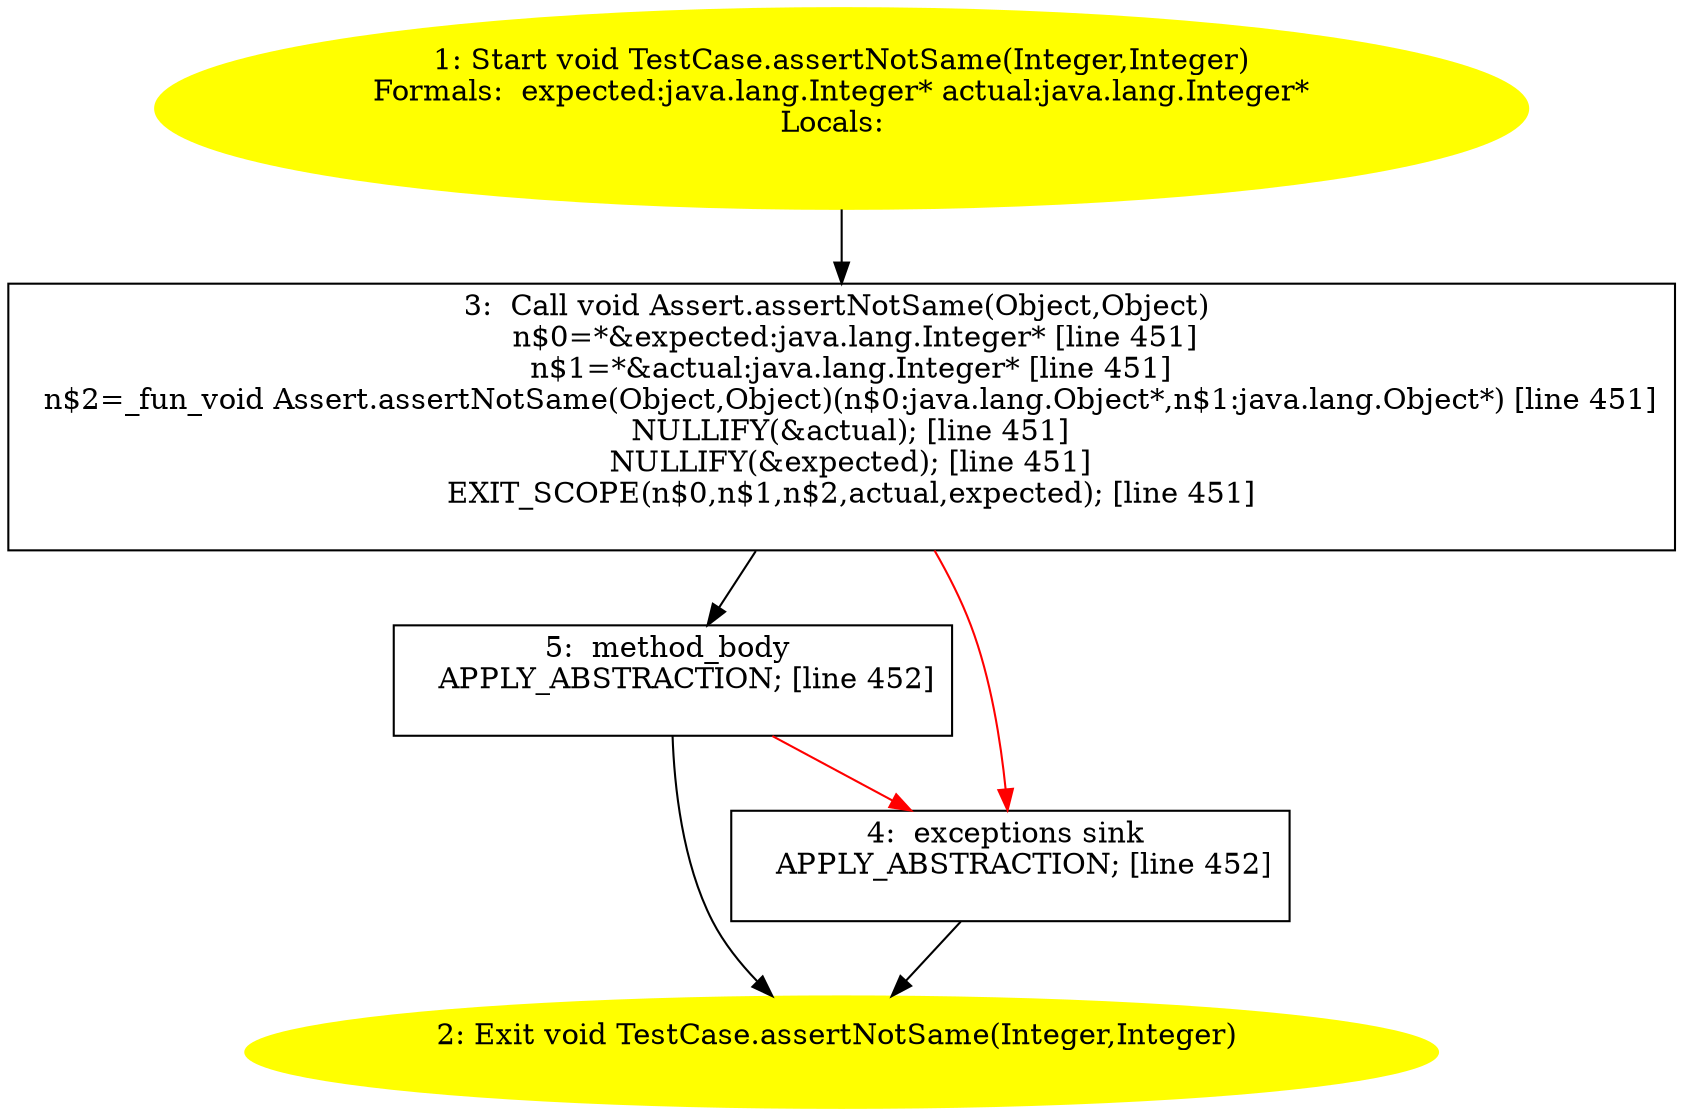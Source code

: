 /* @generated */
digraph cfg {
"junit.framework.TestCase.assertNotSame(java.lang.Integer,java.lang.Integer):void.1416472608aee97dde69e28c64ba903c_1" [label="1: Start void TestCase.assertNotSame(Integer,Integer)\nFormals:  expected:java.lang.Integer* actual:java.lang.Integer*\nLocals:  \n  " color=yellow style=filled]
	

	 "junit.framework.TestCase.assertNotSame(java.lang.Integer,java.lang.Integer):void.1416472608aee97dde69e28c64ba903c_1" -> "junit.framework.TestCase.assertNotSame(java.lang.Integer,java.lang.Integer):void.1416472608aee97dde69e28c64ba903c_3" ;
"junit.framework.TestCase.assertNotSame(java.lang.Integer,java.lang.Integer):void.1416472608aee97dde69e28c64ba903c_2" [label="2: Exit void TestCase.assertNotSame(Integer,Integer) \n  " color=yellow style=filled]
	

"junit.framework.TestCase.assertNotSame(java.lang.Integer,java.lang.Integer):void.1416472608aee97dde69e28c64ba903c_3" [label="3:  Call void Assert.assertNotSame(Object,Object) \n   n$0=*&expected:java.lang.Integer* [line 451]\n  n$1=*&actual:java.lang.Integer* [line 451]\n  n$2=_fun_void Assert.assertNotSame(Object,Object)(n$0:java.lang.Object*,n$1:java.lang.Object*) [line 451]\n  NULLIFY(&actual); [line 451]\n  NULLIFY(&expected); [line 451]\n  EXIT_SCOPE(n$0,n$1,n$2,actual,expected); [line 451]\n " shape="box"]
	

	 "junit.framework.TestCase.assertNotSame(java.lang.Integer,java.lang.Integer):void.1416472608aee97dde69e28c64ba903c_3" -> "junit.framework.TestCase.assertNotSame(java.lang.Integer,java.lang.Integer):void.1416472608aee97dde69e28c64ba903c_5" ;
	 "junit.framework.TestCase.assertNotSame(java.lang.Integer,java.lang.Integer):void.1416472608aee97dde69e28c64ba903c_3" -> "junit.framework.TestCase.assertNotSame(java.lang.Integer,java.lang.Integer):void.1416472608aee97dde69e28c64ba903c_4" [color="red" ];
"junit.framework.TestCase.assertNotSame(java.lang.Integer,java.lang.Integer):void.1416472608aee97dde69e28c64ba903c_4" [label="4:  exceptions sink \n   APPLY_ABSTRACTION; [line 452]\n " shape="box"]
	

	 "junit.framework.TestCase.assertNotSame(java.lang.Integer,java.lang.Integer):void.1416472608aee97dde69e28c64ba903c_4" -> "junit.framework.TestCase.assertNotSame(java.lang.Integer,java.lang.Integer):void.1416472608aee97dde69e28c64ba903c_2" ;
"junit.framework.TestCase.assertNotSame(java.lang.Integer,java.lang.Integer):void.1416472608aee97dde69e28c64ba903c_5" [label="5:  method_body \n   APPLY_ABSTRACTION; [line 452]\n " shape="box"]
	

	 "junit.framework.TestCase.assertNotSame(java.lang.Integer,java.lang.Integer):void.1416472608aee97dde69e28c64ba903c_5" -> "junit.framework.TestCase.assertNotSame(java.lang.Integer,java.lang.Integer):void.1416472608aee97dde69e28c64ba903c_2" ;
	 "junit.framework.TestCase.assertNotSame(java.lang.Integer,java.lang.Integer):void.1416472608aee97dde69e28c64ba903c_5" -> "junit.framework.TestCase.assertNotSame(java.lang.Integer,java.lang.Integer):void.1416472608aee97dde69e28c64ba903c_4" [color="red" ];
}
